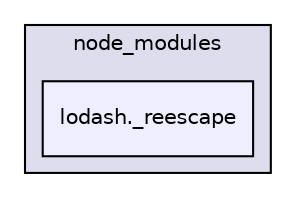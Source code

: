 digraph "gulp-src/node_modules/gulp-concat/node_modules/gulp-util/node_modules/lodash._reescape" {
  compound=true
  node [ fontsize="10", fontname="Helvetica"];
  edge [ labelfontsize="10", labelfontname="Helvetica"];
  subgraph clusterdir_cd2eabd0a464c3c6ff930f11943b9255 {
    graph [ bgcolor="#ddddee", pencolor="black", label="node_modules" fontname="Helvetica", fontsize="10", URL="dir_cd2eabd0a464c3c6ff930f11943b9255.html"]
  dir_40d657fd4eed8e03831b9578d1e44223 [shape=box, label="lodash._reescape", style="filled", fillcolor="#eeeeff", pencolor="black", URL="dir_40d657fd4eed8e03831b9578d1e44223.html"];
  }
}

